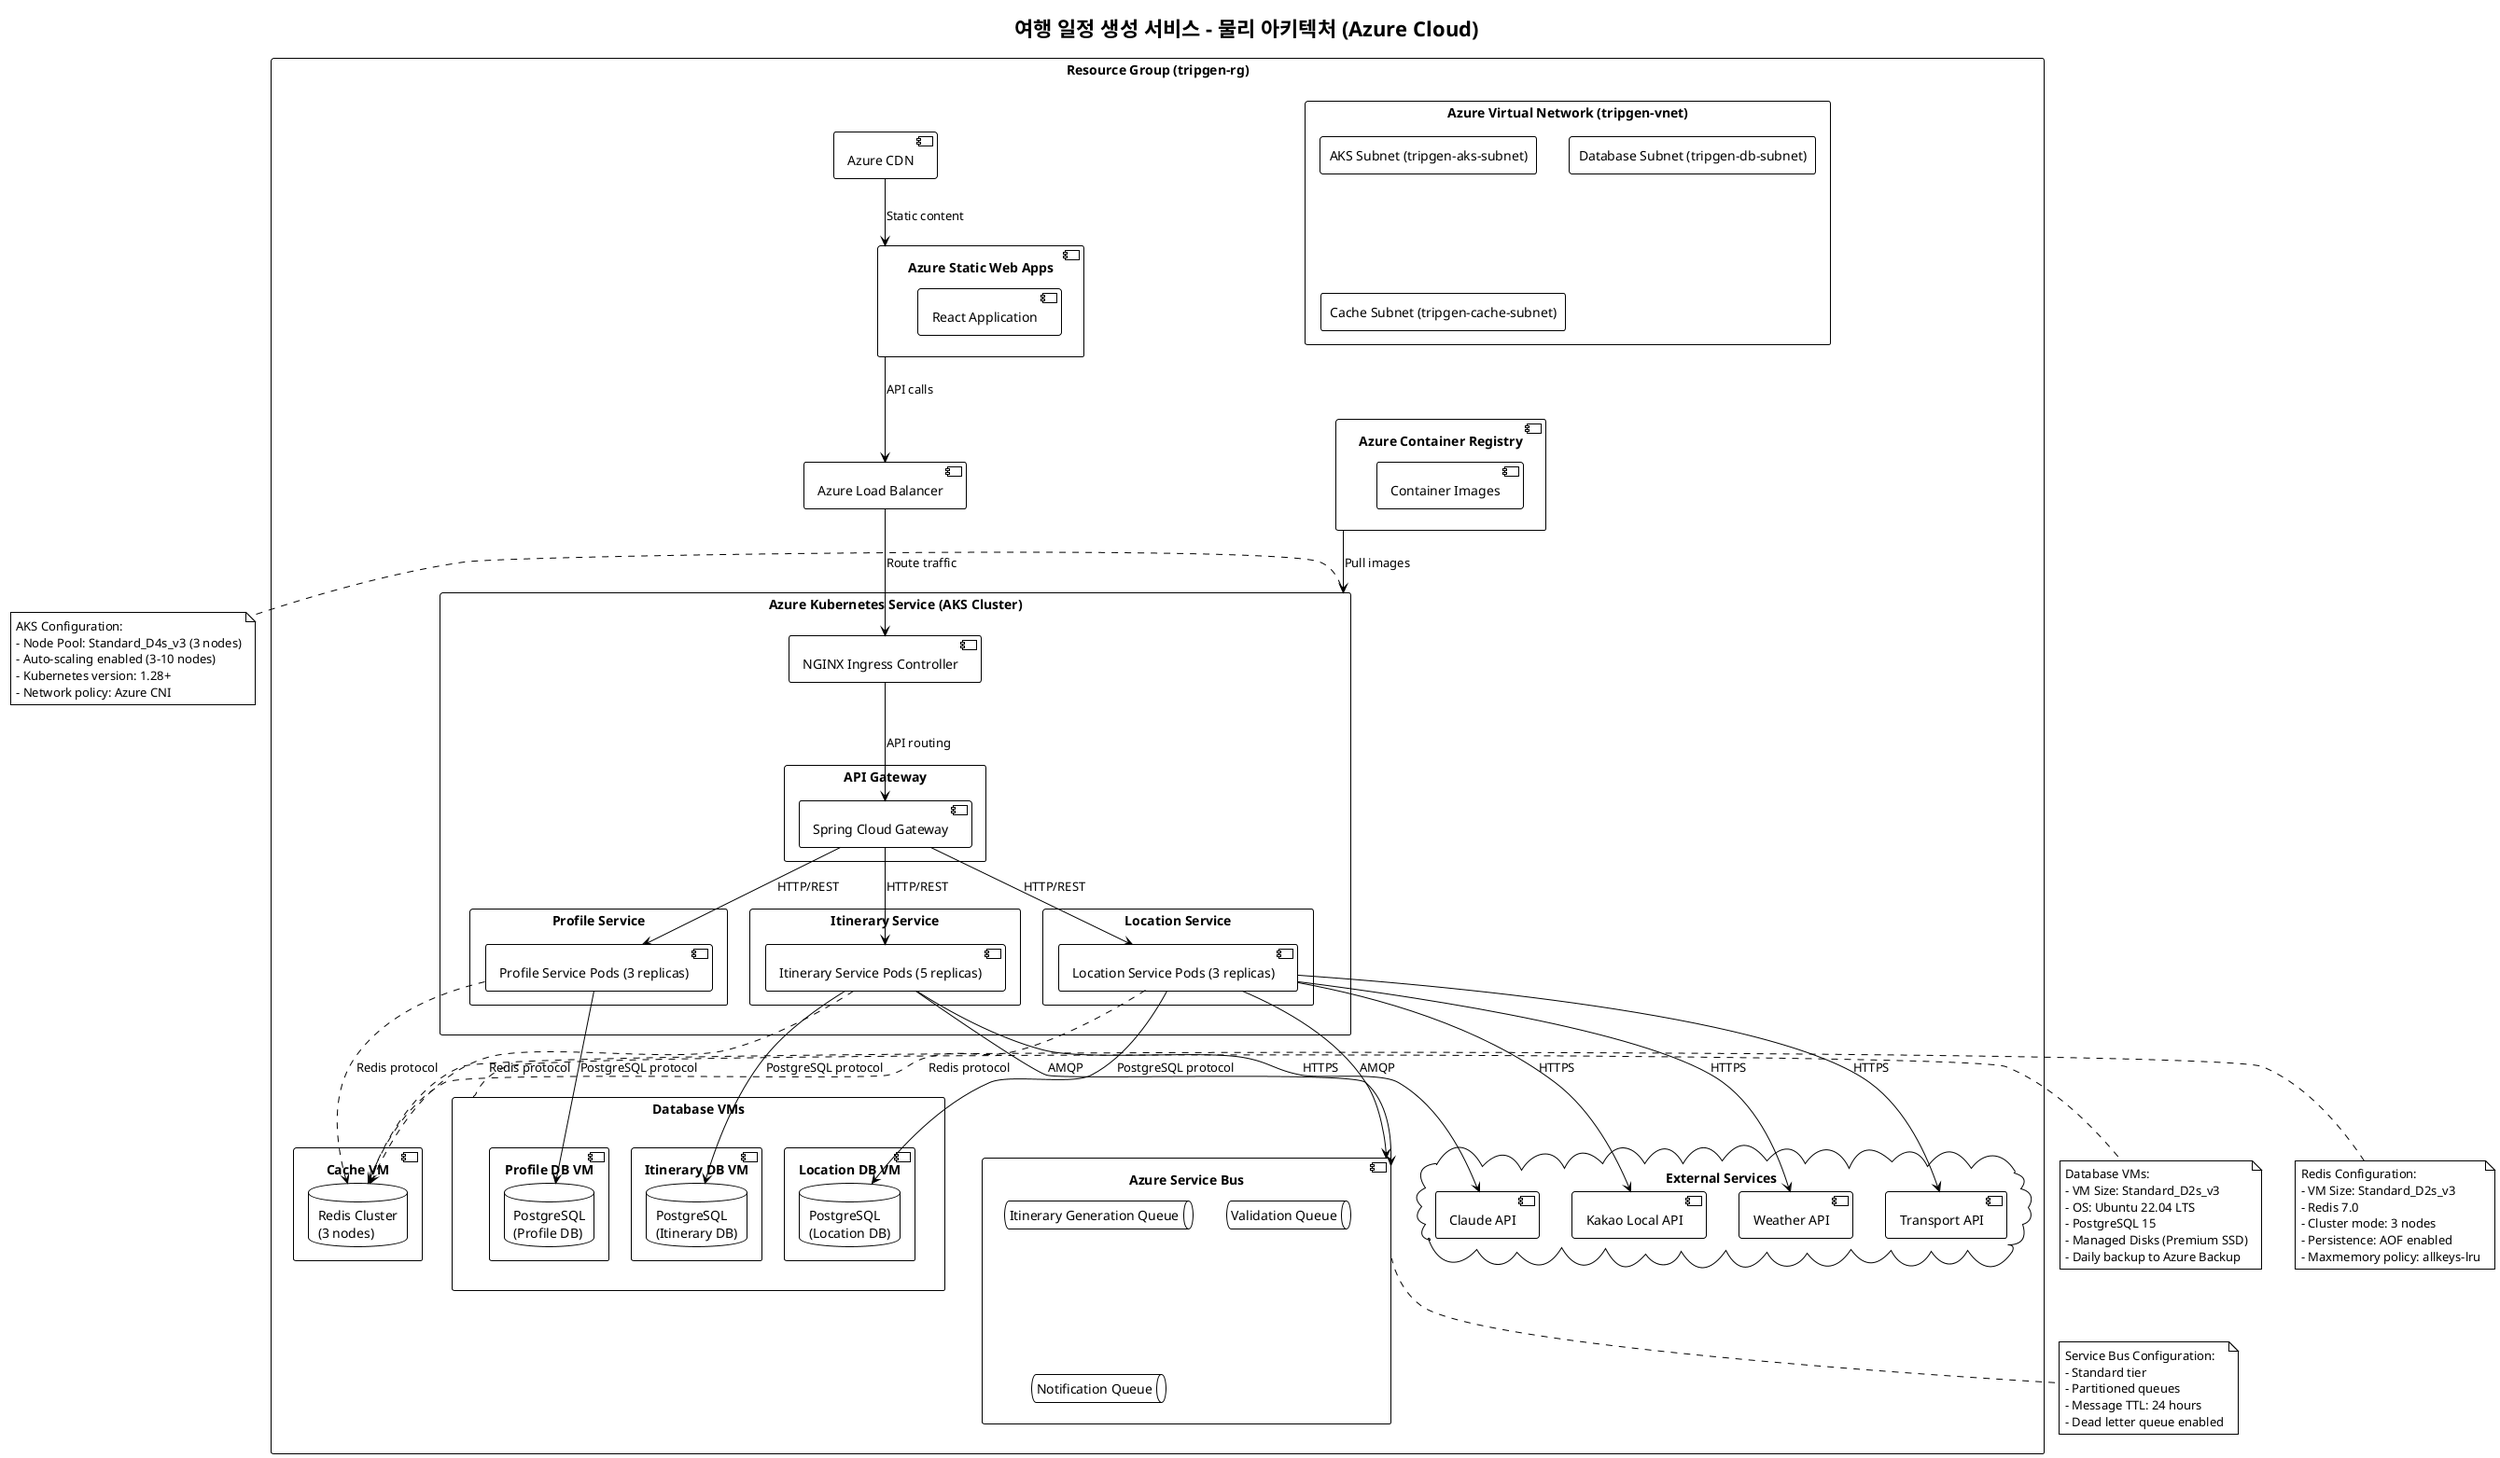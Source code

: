 @startuml 물리아키텍처
!theme mono

title 여행 일정 생성 서비스 - 물리 아키텍처 (Azure Cloud)

' Azure Resource Group
rectangle "Resource Group (tripgen-rg)" {
    ' 네트워크 구성
    rectangle "Azure Virtual Network (tripgen-vnet)" {
        rectangle "AKS Subnet (tripgen-aks-subnet)" as aks_subnet
        rectangle "Database Subnet (tripgen-db-subnet)" as db_subnet
        rectangle "Cache Subnet (tripgen-cache-subnet)" as cache_subnet
    }

    ' 프론트엔드
    component "Azure Static Web Apps" as static_web {
        [React Application] as frontend
    }
    
    component "Azure CDN" as cdn
    
    ' 컨테이너 레지스트리
    component "Azure Container Registry" as acr {
        [Container Images] as images
    }
    
    ' 마이크로서비스 - Kubernetes 클러스터
    rectangle "Azure Kubernetes Service (AKS Cluster)" as aks {
        ' API Gateway
        rectangle "API Gateway" as gateway_ns {
            [Spring Cloud Gateway] as gateway
        }
        
        ' 마이크로서비스
        rectangle "Profile Service" as profile_ns {
            [Profile Service Pods (3 replicas)] as profile_pods
        }
        
        rectangle "Itinerary Service" as itinerary_ns {
            [Itinerary Service Pods (5 replicas)] as itinerary_pods
        }
        
        rectangle "Location Service" as location_ns {
            [Location Service Pods (3 replicas)] as location_pods
        }

        ' 인그레스 컨트롤러
        [NGINX Ingress Controller] as ingress
    }
    
    ' 데이터베이스 - VM 기반
    rectangle "Database VMs" as db_vms {
        component "Profile DB VM" as profile_vm {
            database "PostgreSQL\n(Profile DB)" as profile_db
        }
        
        component "Itinerary DB VM" as itinerary_vm {
            database "PostgreSQL\n(Itinerary DB)" as itinerary_db
        }
        
        component "Location DB VM" as location_vm {
            database "PostgreSQL\n(Location DB)" as location_db
        }
    }
    
    ' 캐시 - VM 기반
    component "Cache VM" as cache_vm {
        database "Redis Cluster\n(3 nodes)" as redis
    }
    
    ' 메시지 큐 - Azure 관리형
    component "Azure Service Bus" as servicebus {
        queue "Itinerary Generation Queue" as gen_queue
        queue "Validation Queue" as val_queue
        queue "Notification Queue" as notif_queue
    }
    
    ' 외부 API 연동
    cloud "External Services" {
        [Claude API] as claude_api
        [Kakao Local API] as kakao_api
        [Weather API] as weather_api
        [Transport API] as transport_api
    }
    
    ' Load Balancer
    component "Azure Load Balancer" as alb
}

' 연결 관계
cdn --> static_web : "Static content"
static_web --> alb : "API calls"
alb --> ingress : "Route traffic"
ingress --> gateway : "API routing"

' Gateway to Services
gateway --> profile_pods : "HTTP/REST"
gateway --> itinerary_pods : "HTTP/REST"
gateway --> location_pods : "HTTP/REST"

' Service to Database
profile_pods --> profile_db : "PostgreSQL protocol"
itinerary_pods --> itinerary_db : "PostgreSQL protocol"
location_pods --> location_db : "PostgreSQL protocol"

' Service to Cache
profile_pods ..> redis : "Redis protocol"
itinerary_pods ..> redis : "Redis protocol"
location_pods ..> redis : "Redis protocol"

' Service to Message Queue
itinerary_pods --> servicebus : "AMQP"
location_pods --> servicebus : "AMQP"

' External API connections
itinerary_pods --> claude_api : "HTTPS"
location_pods --> kakao_api : "HTTPS"
location_pods --> weather_api : "HTTPS"
location_pods --> transport_api : "HTTPS"

' Container Registry
acr --> aks : "Pull images"

note left of aks
  AKS Configuration:
  - Node Pool: Standard_D4s_v3 (3 nodes)
  - Auto-scaling enabled (3-10 nodes)
  - Kubernetes version: 1.28+
  - Network policy: Azure CNI
end note

note right of db_vms
  Database VMs:
  - VM Size: Standard_D2s_v3
  - OS: Ubuntu 22.04 LTS
  - PostgreSQL 15
  - Managed Disks (Premium SSD)
  - Daily backup to Azure Backup
end note

note bottom of servicebus
  Service Bus Configuration:
  - Standard tier
  - Partitioned queues
  - Message TTL: 24 hours
  - Dead letter queue enabled
end note

note left of redis
  Redis Configuration:
  - VM Size: Standard_D2s_v3
  - Redis 7.0
  - Cluster mode: 3 nodes
  - Persistence: AOF enabled
  - Maxmemory policy: allkeys-lru
end note

@enduml